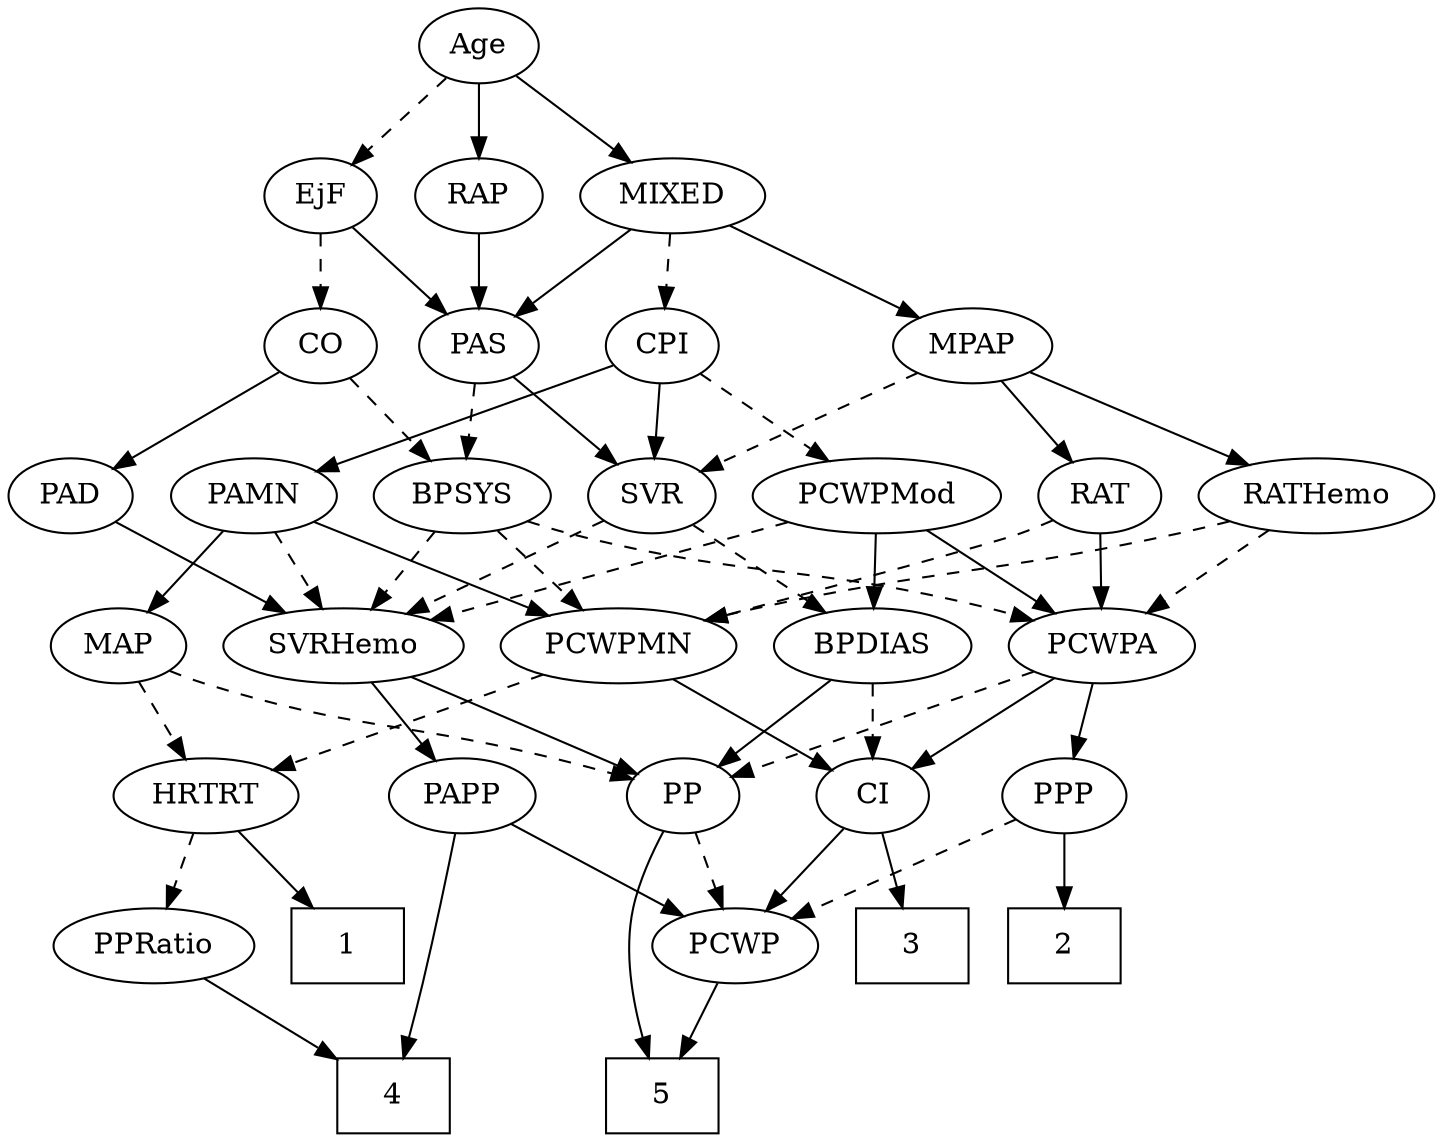 strict digraph {
	graph [bb="0,0,626.99,540"];
	node [label="\N"];
	1	[height=0.5,
		pos="488.4,90",
		shape=box,
		width=0.75];
	2	[height=0.5,
		pos="156.4,90",
		shape=box,
		width=0.75];
	3	[height=0.5,
		pos="235.4,90",
		shape=box,
		width=0.75];
	4	[height=0.5,
		pos="453.4,18",
		shape=box,
		width=0.75];
	5	[height=0.5,
		pos="358.4,18",
		shape=box,
		width=0.75];
	Age	[height=0.5,
		pos="384.4,522",
		width=0.75];
	EjF	[height=0.5,
		pos="457.4,450",
		width=0.75];
	Age -> EjF	[pos="e,442.64,465.14 399.17,506.83 409.56,496.87 423.64,483.37 435.35,472.14",
		style=dashed];
	RAP	[height=0.5,
		pos="384.4,450",
		width=0.77632];
	Age -> RAP	[pos="e,384.4,468.1 384.4,503.7 384.4,495.98 384.4,486.71 384.4,478.11",
		style=solid];
	MIXED	[height=0.5,
		pos="298.4,450",
		width=1.1193];
	Age -> MIXED	[pos="e,317.02,466.16 367.81,507.5 355.65,497.61 338.89,483.96 324.89,472.56",
		style=solid];
	CO	[height=0.5,
		pos="457.4,378",
		width=0.75];
	EjF -> CO	[pos="e,457.4,396.1 457.4,431.7 457.4,423.98 457.4,414.71 457.4,406.11",
		style=dashed];
	PAS	[height=0.5,
		pos="384.4,378",
		width=0.75];
	EjF -> PAS	[pos="e,399.15,393.14 442.62,434.83 432.23,424.87 418.15,411.37 406.44,400.14",
		style=solid];
	RAP -> PAS	[pos="e,384.4,396.1 384.4,431.7 384.4,423.98 384.4,414.71 384.4,406.11",
		style=solid];
	MPAP	[height=0.5,
		pos="198.4,378",
		width=0.97491];
	MIXED -> MPAP	[pos="e,218.41,393.01 277.68,434.5 263,424.22 243.13,410.32 226.96,398.99",
		style=solid];
	MIXED -> PAS	[pos="e,367.81,392.5 317.06,433.81 329.57,423.62 346.2,410.09 359.79,399.02",
		style=solid];
	CPI	[height=0.5,
		pos="305.4,378",
		width=0.75];
	MIXED -> CPI	[pos="e,303.69,396.1 300.13,431.7 300.9,423.98 301.82,414.71 302.68,406.11",
		style=dashed];
	RATHemo	[height=0.5,
		pos="49.396,306",
		width=1.3721];
	MPAP -> RATHemo	[pos="e,78.508,320.68 173.46,365.28 150.04,354.28 114.66,337.66 87.673,324.98",
		style=solid];
	RAT	[height=0.5,
		pos="144.4,306",
		width=0.75827];
	MPAP -> RAT	[pos="e,156.23,322.34 186.14,361.12 179.14,352.04 170.23,340.49 162.44,330.39",
		style=solid];
	SVR	[height=0.5,
		pos="339.4,306",
		width=0.77632];
	MPAP -> SVR	[pos="e,317.78,317.73 222.63,364.97 246.48,353.13 282.96,335.02 308.79,322.19",
		style=dashed];
	BPSYS	[height=0.5,
		pos="423.4,306",
		width=1.0471];
	PCWPA	[height=0.5,
		pos="141.4,234",
		width=1.1555];
	BPSYS -> PCWPA	[pos="e,172.49,246.07 394.79,293.86 388.77,291.74 382.42,289.67 376.4,288 296.09,265.76 272.98,273.22 192.4,252 189.04,251.12 185.59,250.13 \
182.14,249.1",
		style=dashed];
	PCWPMN	[height=0.5,
		pos="353.4,234",
		width=1.3902];
	BPSYS -> PCWPMN	[pos="e,369.86,251.47 407.86,289.46 398.79,280.39 387.15,268.75 376.97,258.57",
		style=dashed];
	SVRHemo	[height=0.5,
		pos="471.4,234",
		width=1.3902];
	BPSYS -> SVRHemo	[pos="e,459.99,251.63 434.53,288.76 440.38,280.23 447.68,269.58 454.24,260.02",
		style=dashed];
	PAD	[height=0.5,
		pos="598.4,306",
		width=0.79437];
	PAD -> SVRHemo	[pos="e,497.69,249.49 577.42,293.44 558.23,282.86 529.44,266.99 506.7,254.46",
		style=solid];
	CO -> BPSYS	[pos="e,431.47,323.63 449.51,360.76 445.49,352.49 440.51,342.23 435.98,332.9",
		style=dashed];
	CO -> PAD	[pos="e,576.68,317.78 478.5,366.52 502.15,354.78 540.68,335.66 567.66,322.26",
		style=solid];
	PAS -> BPSYS	[pos="e,414.13,323.63 393.44,360.76 398.1,352.4 403.89,342.02 409.13,332.61",
		style=dashed];
	PAS -> SVR	[pos="e,349.57,322.82 374.18,361.12 368.55,352.34 361.42,341.26 355.09,331.42",
		style=solid];
	PAMN	[height=0.5,
		pos="515.4,306",
		width=1.011];
	PAMN -> PCWPMN	[pos="e,384.2,248.31 489.01,293.6 463.12,282.41 423.3,265.2 393.49,252.33",
		style=solid];
	PAMN -> SVRHemo	[pos="e,482.05,251.96 504.97,288.41 499.73,280.08 493.27,269.8 487.42,260.49",
		style=dashed];
	MAP	[height=0.5,
		pos="570.4,234",
		width=0.84854];
	PAMN -> MAP	[pos="e,558.09,250.67 528.15,288.76 535.19,279.8 544.06,268.51 551.86,258.59",
		style=solid];
	RATHemo -> PCWPA	[pos="e,121.67,250.01 69.813,289.46 82.614,279.72 99.291,267.04 113.33,256.36",
		style=dashed];
	RATHemo -> PCWPMN	[pos="e,316.39,246.21 86.084,293.88 93.442,291.8 101.14,289.74 108.4,288 190.27,268.32 212.53,271.68 294.4,252 298.42,251.03 302.58,249.97 \
306.74,248.86",
		style=dashed];
	CPI -> PAMN	[pos="e,487.43,317.93 328.02,367.62 334.55,365.03 341.72,362.3 348.4,360 401.85,341.59 416.8,342 470.4,324 472.82,323.19 475.31,322.32 \
477.81,321.43",
		style=solid];
	CPI -> SVR	[pos="e,331.32,323.63 313.28,360.76 317.3,352.49 322.28,342.23 326.82,332.9",
		style=solid];
	PCWPMod	[height=0.5,
		pos="241.4,306",
		width=1.4443];
	CPI -> PCWPMod	[pos="e,256.29,323.29 291.82,362.15 283.52,353.07 272.7,341.24 263.22,330.87",
		style=dashed];
	RAT -> PCWPA	[pos="e,142.13,252.1 143.65,287.7 143.32,279.98 142.93,270.71 142.56,262.11",
		style=solid];
	RAT -> PCWPMN	[pos="e,315.61,245.88 165.5,294.42 170.33,292.16 175.5,289.9 180.4,288 203.36,279.11 263.09,261.23 305.93,248.71",
		style=dashed];
	SVR -> SVRHemo	[pos="e,444.17,249.44 360.31,293.91 380.42,283.24 411.23,266.9 435.31,254.14",
		style=dashed];
	BPDIAS	[height=0.5,
		pos="243.4,234",
		width=1.1735];
	SVR -> BPDIAS	[pos="e,263.7,249.8 321.34,291.83 307.5,281.74 288.13,267.62 272.16,255.98",
		style=dashed];
	PCWPMod -> PCWPA	[pos="e,162.5,249.77 219.2,289.46 204.93,279.47 186.22,266.38 170.73,255.53",
		style=solid];
	PCWPMod -> SVRHemo	[pos="e,434.41,246.26 279.12,293.52 318.96,281.39 381.84,262.26 424.77,249.19",
		style=dashed];
	PCWPMod -> BPDIAS	[pos="e,242.91,252.1 241.89,287.7 242.11,279.98 242.38,270.71 242.62,262.11",
		style=solid];
	PP	[height=0.5,
		pos="336.4,162",
		width=0.75];
	PCWPA -> PP	[pos="e,313.28,171.3 172.29,221.91 208.12,209.05 266.94,187.93 303.57,174.78",
		style=dashed];
	PPP	[height=0.5,
		pos="156.4,162",
		width=0.75];
	PCWPA -> PPP	[pos="e,152.69,180.28 145.03,216.05 146.7,208.26 148.72,198.82 150.59,190.08",
		style=solid];
	CI	[height=0.5,
		pos="243.4,162",
		width=0.75];
	PCWPA -> CI	[pos="e,225.02,175.61 162.53,218.5 178.23,207.72 199.77,192.94 216.67,181.34",
		style=solid];
	PCWPMN -> CI	[pos="e,262.21,174.97 329.8,217.98 312.6,207.04 289.23,192.17 271.13,180.65",
		style=solid];
	HRTRT	[height=0.5,
		pos="546.4,162",
		width=1.1013];
	PCWPMN -> HRTRT	[pos="e,516.48,173.85 387.46,220.65 420.89,208.52 471.85,190.04 507.01,177.29",
		style=dashed];
	SVRHemo -> PP	[pos="e,357.06,173.71 444.08,218.83 421.46,207.11 389.38,190.47 366.12,178.41",
		style=solid];
	PAPP	[height=0.5,
		pos="433.4,162",
		width=0.88464];
	SVRHemo -> PAPP	[pos="e,442.25,179.31 462.2,216.05 457.65,207.68 452.07,197.4 447.04,188.13",
		style=solid];
	BPDIAS -> PP	[pos="e,319.07,176.04 263.58,217.81 277.42,207.39 295.9,193.48 310.79,182.28",
		style=solid];
	BPDIAS -> CI	[pos="e,243.4,180.1 243.4,215.7 243.4,207.98 243.4,198.71 243.4,190.11",
		style=dashed];
	MAP -> PP	[pos="e,360.32,170.49 546.93,222.35 541.55,220.1 535.82,217.85 530.4,216 470.4,195.55 453.4,197.21 392.4,180 385.13,177.95 377.38,175.66 \
370.02,173.44",
		style=dashed];
	MAP -> HRTRT	[pos="e,552.32,180.28 564.59,216.05 561.88,208.18 558.61,198.62 555.58,189.79",
		style=dashed];
	PP -> 5	[pos="e,360.76,36.273 345.46,144.87 350.67,134.65 356.7,120.96 359.4,108 363.63,87.607 363.13,64.016 361.7,46.247",
		style=solid];
	PCWP	[height=0.5,
		pos="315.4,90",
		width=0.97491];
	PP -> PCWP	[pos="e,320.58,108.28 331.31,144.05 328.97,136.26 326.14,126.82 323.52,118.08",
		style=dashed];
	PPP -> 2	[pos="e,156.4,108.1 156.4,143.7 156.4,135.98 156.4,126.71 156.4,118.11",
		style=solid];
	PPP -> PCWP	[pos="e,289.52,102.39 178.5,151.27 204.87,139.66 249.28,120.11 280.35,106.43",
		style=dashed];
	PPRatio	[height=0.5,
		pos="573.4,90",
		width=1.1013];
	PPRatio -> 4	[pos="e,480.53,34.831 549.97,75.337 532.7,65.262 508.89,51.373 489.23,39.906",
		style=solid];
	PCWP -> 5	[pos="e,347.68,36.447 325.59,72.411 330.58,64.285 336.71,54.307 342.31,45.184",
		style=solid];
	CI -> 3	[pos="e,237.35,108.1 241.42,143.7 240.54,135.98 239.48,126.71 238.49,118.11",
		style=solid];
	CI -> PCWP	[pos="e,299.6,106.36 257.97,146.83 267.78,137.29 280.94,124.5 292.18,113.57",
		style=solid];
	PAPP -> 4	[pos="e,450.97,36.189 435.81,143.87 439.22,119.67 445.48,75.211 449.54,46.393",
		style=solid];
	PAPP -> PCWP	[pos="e,337.51,104.12 412.3,148.49 393.94,137.59 367.08,121.66 346.29,109.33",
		style=solid];
	HRTRT -> 1	[pos="e,502.58,108.12 532.94,144.76 525.83,136.18 516.95,125.46 508.99,115.86",
		style=solid];
	HRTRT -> PPRatio	[pos="e,566.92,107.79 552.93,144.05 556.02,136.06 559.77,126.33 563.21,117.4",
		style=dashed];
}
